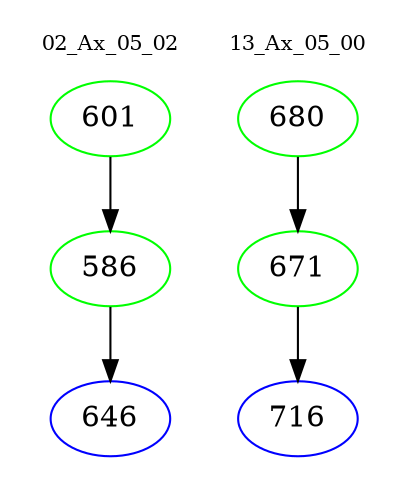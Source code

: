 digraph{
subgraph cluster_0 {
color = white
label = "02_Ax_05_02";
fontsize=10;
T0_601 [label="601", color="green"]
T0_601 -> T0_586 [color="black"]
T0_586 [label="586", color="green"]
T0_586 -> T0_646 [color="black"]
T0_646 [label="646", color="blue"]
}
subgraph cluster_1 {
color = white
label = "13_Ax_05_00";
fontsize=10;
T1_680 [label="680", color="green"]
T1_680 -> T1_671 [color="black"]
T1_671 [label="671", color="green"]
T1_671 -> T1_716 [color="black"]
T1_716 [label="716", color="blue"]
}
}
